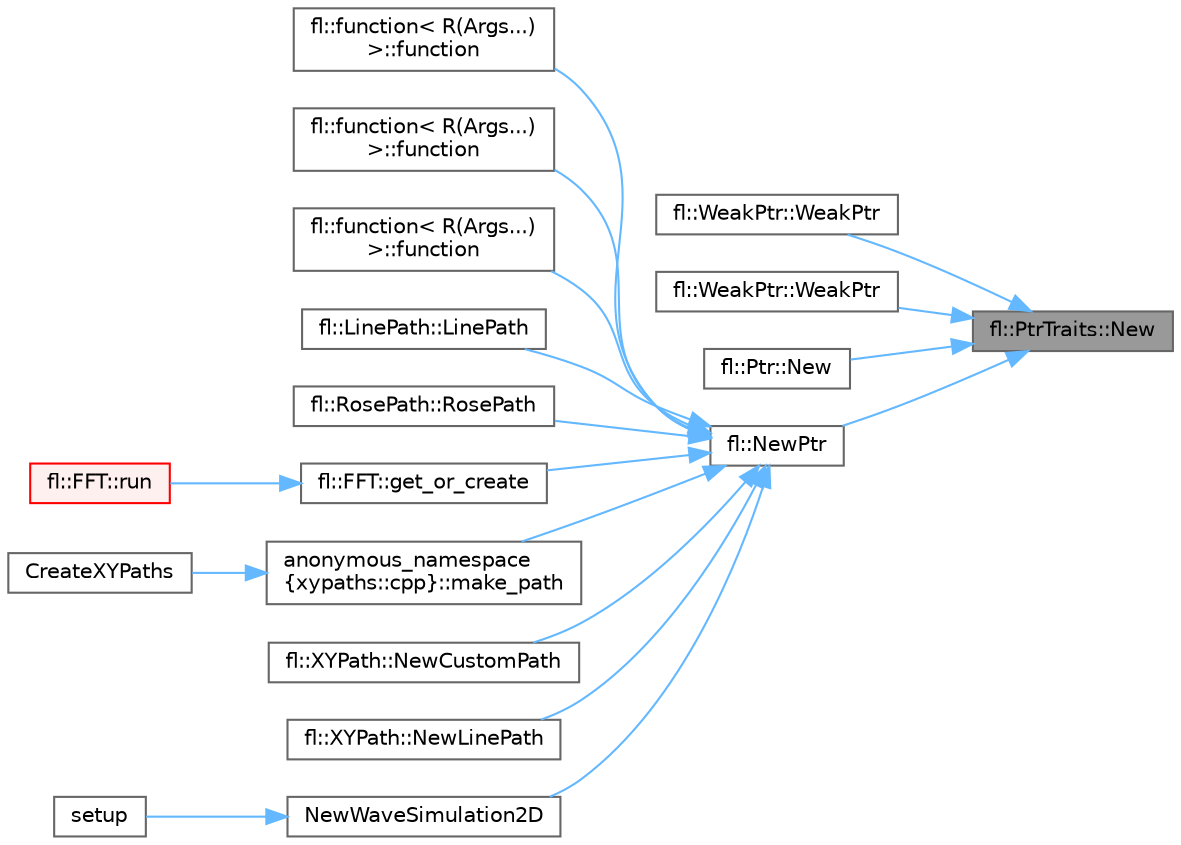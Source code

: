 digraph "fl::PtrTraits::New"
{
 // INTERACTIVE_SVG=YES
 // LATEX_PDF_SIZE
  bgcolor="transparent";
  edge [fontname=Helvetica,fontsize=10,labelfontname=Helvetica,labelfontsize=10];
  node [fontname=Helvetica,fontsize=10,shape=box,height=0.2,width=0.4];
  rankdir="RL";
  Node1 [id="Node000001",label="fl::PtrTraits::New",height=0.2,width=0.4,color="gray40", fillcolor="grey60", style="filled", fontcolor="black",tooltip=" "];
  Node1 -> Node2 [id="edge1_Node000001_Node000002",dir="back",color="steelblue1",style="solid",tooltip=" "];
  Node2 [id="Node000002",label="fl::WeakPtr::WeakPtr",height=0.2,width=0.4,color="grey40", fillcolor="white", style="filled",URL="$db/d77/classfl_1_1_weak_ptr_ae5e7b086bce142fafeda9fd7857a2522.html#ae5e7b086bce142fafeda9fd7857a2522",tooltip=" "];
  Node1 -> Node3 [id="edge2_Node000001_Node000003",dir="back",color="steelblue1",style="solid",tooltip=" "];
  Node3 [id="Node000003",label="fl::WeakPtr::WeakPtr",height=0.2,width=0.4,color="grey40", fillcolor="white", style="filled",URL="$db/d77/classfl_1_1_weak_ptr_a91f5017c37790d882d59ac3517dbb7da.html#a91f5017c37790d882d59ac3517dbb7da",tooltip=" "];
  Node1 -> Node4 [id="edge3_Node000001_Node000004",dir="back",color="steelblue1",style="solid",tooltip=" "];
  Node4 [id="Node000004",label="fl::Ptr::New",height=0.2,width=0.4,color="grey40", fillcolor="white", style="filled",URL="$d1/d56/classfl_1_1_ptr_a4041b6379499b8faf0626509cbb9d357.html#a4041b6379499b8faf0626509cbb9d357",tooltip=" "];
  Node1 -> Node5 [id="edge4_Node000001_Node000005",dir="back",color="steelblue1",style="solid",tooltip=" "];
  Node5 [id="Node000005",label="fl::NewPtr",height=0.2,width=0.4,color="grey40", fillcolor="white", style="filled",URL="$d4/d36/namespacefl_aa46ba73e92c85e05f9ee42f4008cfbe0.html#aa46ba73e92c85e05f9ee42f4008cfbe0",tooltip=" "];
  Node5 -> Node6 [id="edge5_Node000005_Node000006",dir="back",color="steelblue1",style="solid",tooltip=" "];
  Node6 [id="Node000006",label="fl::function\< R(Args...)\l\>::function",height=0.2,width=0.4,color="grey40", fillcolor="white", style="filled",URL="$d5/d9d/classfl_1_1function_3_01_r_07_args_8_8_8_08_4_ae0be16c3c6e9a40cd871199d2307d5b7.html#ae0be16c3c6e9a40cd871199d2307d5b7",tooltip=" "];
  Node5 -> Node7 [id="edge6_Node000005_Node000007",dir="back",color="steelblue1",style="solid",tooltip=" "];
  Node7 [id="Node000007",label="fl::function\< R(Args...)\l\>::function",height=0.2,width=0.4,color="grey40", fillcolor="white", style="filled",URL="$d5/d9d/classfl_1_1function_3_01_r_07_args_8_8_8_08_4_a5d73b6c06fa5ef1bdbaf339cab576c9d.html#a5d73b6c06fa5ef1bdbaf339cab576c9d",tooltip=" "];
  Node5 -> Node8 [id="edge7_Node000005_Node000008",dir="back",color="steelblue1",style="solid",tooltip=" "];
  Node8 [id="Node000008",label="fl::function\< R(Args...)\l\>::function",height=0.2,width=0.4,color="grey40", fillcolor="white", style="filled",URL="$d5/d9d/classfl_1_1function_3_01_r_07_args_8_8_8_08_4_ae70f66609ece914b2b6d678e97a819a3.html#ae70f66609ece914b2b6d678e97a819a3",tooltip=" "];
  Node5 -> Node9 [id="edge8_Node000005_Node000009",dir="back",color="steelblue1",style="solid",tooltip=" "];
  Node9 [id="Node000009",label="fl::LinePath::LinePath",height=0.2,width=0.4,color="grey40", fillcolor="white", style="filled",URL="$d3/da9/classfl_1_1_line_path_aecbdc49722b346f938a537a007818799.html#aecbdc49722b346f938a537a007818799",tooltip=" "];
  Node5 -> Node10 [id="edge9_Node000005_Node000010",dir="back",color="steelblue1",style="solid",tooltip=" "];
  Node10 [id="Node000010",label="fl::RosePath::RosePath",height=0.2,width=0.4,color="grey40", fillcolor="white", style="filled",URL="$d3/dc1/classfl_1_1_rose_path_a07b56a3ed0439b2408f818f1cc53fa58.html#a07b56a3ed0439b2408f818f1cc53fa58",tooltip=" "];
  Node5 -> Node11 [id="edge10_Node000005_Node000011",dir="back",color="steelblue1",style="solid",tooltip=" "];
  Node11 [id="Node000011",label="fl::FFT::get_or_create",height=0.2,width=0.4,color="grey40", fillcolor="white", style="filled",URL="$d1/d47/classfl_1_1_f_f_t_a2f2b31050c11af2512949bb2ca546493.html#a2f2b31050c11af2512949bb2ca546493",tooltip=" "];
  Node11 -> Node12 [id="edge11_Node000011_Node000012",dir="back",color="steelblue1",style="solid",tooltip=" "];
  Node12 [id="Node000012",label="fl::FFT::run",height=0.2,width=0.4,color="red", fillcolor="#FFF0F0", style="filled",URL="$d1/d47/classfl_1_1_f_f_t_a63cd4b56f67a2a7c50897b17bbfd7a04.html#a63cd4b56f67a2a7c50897b17bbfd7a04",tooltip=" "];
  Node5 -> Node14 [id="edge12_Node000005_Node000014",dir="back",color="steelblue1",style="solid",tooltip=" "];
  Node14 [id="Node000014",label="anonymous_namespace\l\{xypaths::cpp\}::make_path",height=0.2,width=0.4,color="grey40", fillcolor="white", style="filled",URL="$d7/d76/namespaceanonymous__namespace_02xypaths_8cpp_03_a8091017d8d8c14f1197f3480df54acf5.html#a8091017d8d8c14f1197f3480df54acf5",tooltip=" "];
  Node14 -> Node15 [id="edge13_Node000014_Node000015",dir="back",color="steelblue1",style="solid",tooltip=" "];
  Node15 [id="Node000015",label="CreateXYPaths",height=0.2,width=0.4,color="grey40", fillcolor="white", style="filled",URL="$dd/d96/_downscale_2src_2xypaths_8cpp_a216df6dfd9fcc2f1644620313c78ce51.html#a216df6dfd9fcc2f1644620313c78ce51",tooltip=" "];
  Node5 -> Node16 [id="edge14_Node000005_Node000016",dir="back",color="steelblue1",style="solid",tooltip=" "];
  Node16 [id="Node000016",label="fl::XYPath::NewCustomPath",height=0.2,width=0.4,color="grey40", fillcolor="white", style="filled",URL="$d9/df4/classfl_1_1_x_y_path_a81bdc6a5c3b8541660e4c6064ee79aa9.html#a81bdc6a5c3b8541660e4c6064ee79aa9",tooltip=" "];
  Node5 -> Node17 [id="edge15_Node000005_Node000017",dir="back",color="steelblue1",style="solid",tooltip=" "];
  Node17 [id="Node000017",label="fl::XYPath::NewLinePath",height=0.2,width=0.4,color="grey40", fillcolor="white", style="filled",URL="$d9/df4/classfl_1_1_x_y_path_a32ddbbb670b08579c9e8d9fb56fcc0ff.html#a32ddbbb670b08579c9e8d9fb56fcc0ff",tooltip=" "];
  Node5 -> Node18 [id="edge16_Node000005_Node000018",dir="back",color="steelblue1",style="solid",tooltip=" "];
  Node18 [id="Node000018",label="NewWaveSimulation2D",height=0.2,width=0.4,color="grey40", fillcolor="white", style="filled",URL="$de/d3f/examples_2_downscale_2src_2wave_8cpp_a1490bc485ae20e1825270825721a84e9.html#a1490bc485ae20e1825270825721a84e9",tooltip=" "];
  Node18 -> Node19 [id="edge17_Node000018_Node000019",dir="back",color="steelblue1",style="solid",tooltip=" "];
  Node19 [id="Node000019",label="setup",height=0.2,width=0.4,color="grey40", fillcolor="white", style="filled",URL="$d7/d3b/complex_8h_a4fc01d736fe50cf5b977f755b675f11d.html#a4fc01d736fe50cf5b977f755b675f11d",tooltip=" "];
}
